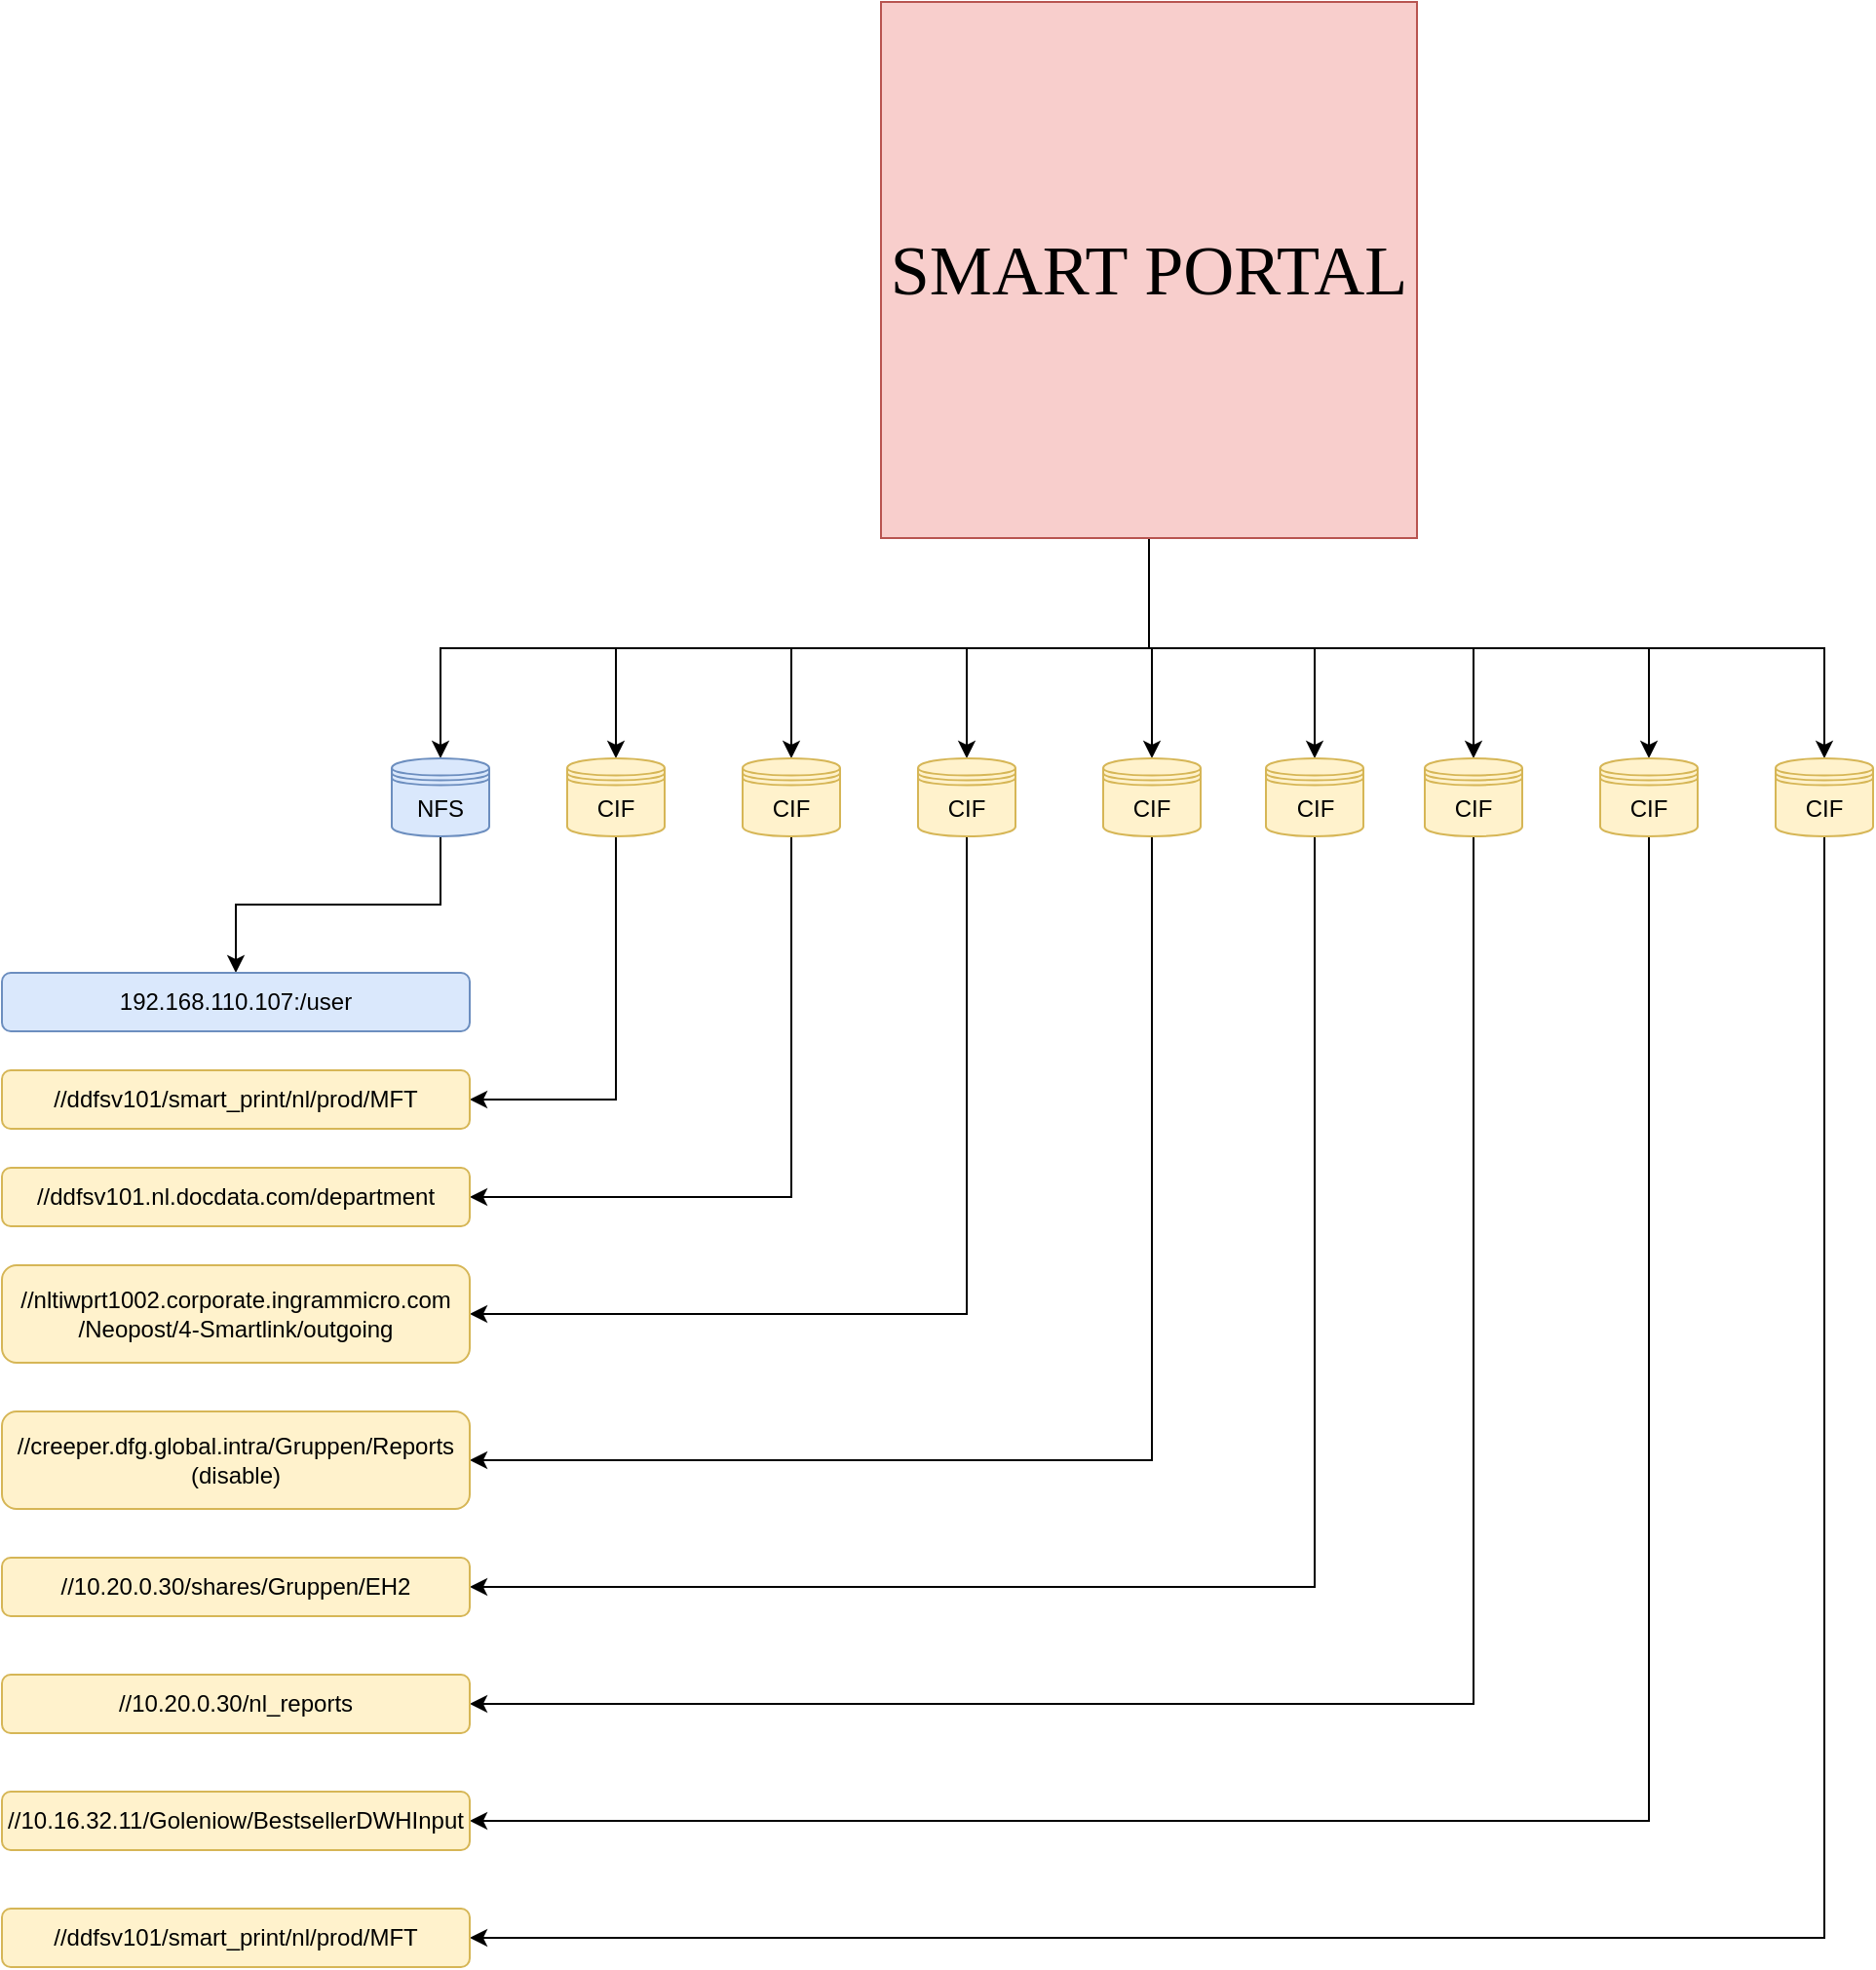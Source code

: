 <mxfile version="24.4.4" type="github">
  <diagram name="Page-1" id="k4ST1Oj8jBfEK2VYpRqA">
    <mxGraphModel dx="2323" dy="2061" grid="0" gridSize="10" guides="1" tooltips="1" connect="1" arrows="1" fold="1" page="1" pageScale="1" pageWidth="827" pageHeight="1169" math="0" shadow="0">
      <root>
        <mxCell id="0" />
        <mxCell id="1" parent="0" />
        <mxCell id="xiJxDouXg6ov9ytE2dJF-14" style="edgeStyle=orthogonalEdgeStyle;rounded=0;orthogonalLoop=1;jettySize=auto;html=1;exitX=0.5;exitY=1;exitDx=0;exitDy=0;" edge="1" parent="1" source="xiJxDouXg6ov9ytE2dJF-1" target="xiJxDouXg6ov9ytE2dJF-13">
          <mxGeometry relative="1" as="geometry" />
        </mxCell>
        <mxCell id="xiJxDouXg6ov9ytE2dJF-21" style="edgeStyle=orthogonalEdgeStyle;rounded=0;orthogonalLoop=1;jettySize=auto;html=1;entryX=0.5;entryY=0;entryDx=0;entryDy=0;exitX=0.5;exitY=1;exitDx=0;exitDy=0;" edge="1" parent="1" source="xiJxDouXg6ov9ytE2dJF-1" target="xiJxDouXg6ov9ytE2dJF-15">
          <mxGeometry relative="1" as="geometry" />
        </mxCell>
        <mxCell id="xiJxDouXg6ov9ytE2dJF-22" style="edgeStyle=orthogonalEdgeStyle;rounded=0;orthogonalLoop=1;jettySize=auto;html=1;entryX=0.5;entryY=0;entryDx=0;entryDy=0;exitX=0.5;exitY=1;exitDx=0;exitDy=0;" edge="1" parent="1" source="xiJxDouXg6ov9ytE2dJF-1" target="xiJxDouXg6ov9ytE2dJF-16">
          <mxGeometry relative="1" as="geometry" />
        </mxCell>
        <mxCell id="xiJxDouXg6ov9ytE2dJF-23" style="edgeStyle=orthogonalEdgeStyle;rounded=0;orthogonalLoop=1;jettySize=auto;html=1;entryX=0.5;entryY=0;entryDx=0;entryDy=0;" edge="1" parent="1" source="xiJxDouXg6ov9ytE2dJF-1" target="xiJxDouXg6ov9ytE2dJF-17">
          <mxGeometry relative="1" as="geometry" />
        </mxCell>
        <mxCell id="xiJxDouXg6ov9ytE2dJF-24" style="edgeStyle=orthogonalEdgeStyle;rounded=0;orthogonalLoop=1;jettySize=auto;html=1;entryX=0.5;entryY=0;entryDx=0;entryDy=0;exitX=0.5;exitY=1;exitDx=0;exitDy=0;" edge="1" parent="1" source="xiJxDouXg6ov9ytE2dJF-1" target="xiJxDouXg6ov9ytE2dJF-18">
          <mxGeometry relative="1" as="geometry" />
        </mxCell>
        <mxCell id="xiJxDouXg6ov9ytE2dJF-25" style="edgeStyle=orthogonalEdgeStyle;rounded=0;orthogonalLoop=1;jettySize=auto;html=1;entryX=0.5;entryY=0;entryDx=0;entryDy=0;exitX=0.5;exitY=1;exitDx=0;exitDy=0;" edge="1" parent="1" source="xiJxDouXg6ov9ytE2dJF-1" target="xiJxDouXg6ov9ytE2dJF-19">
          <mxGeometry relative="1" as="geometry">
            <mxPoint x="330" y="100" as="sourcePoint" />
          </mxGeometry>
        </mxCell>
        <mxCell id="xiJxDouXg6ov9ytE2dJF-26" style="edgeStyle=orthogonalEdgeStyle;rounded=0;orthogonalLoop=1;jettySize=auto;html=1;entryX=0.5;entryY=0;entryDx=0;entryDy=0;exitX=0.5;exitY=1;exitDx=0;exitDy=0;" edge="1" parent="1" source="xiJxDouXg6ov9ytE2dJF-1" target="xiJxDouXg6ov9ytE2dJF-20">
          <mxGeometry relative="1" as="geometry" />
        </mxCell>
        <mxCell id="xiJxDouXg6ov9ytE2dJF-29" style="edgeStyle=orthogonalEdgeStyle;rounded=0;orthogonalLoop=1;jettySize=auto;html=1;entryX=0.5;entryY=0;entryDx=0;entryDy=0;exitX=0.5;exitY=1;exitDx=0;exitDy=0;" edge="1" parent="1" source="xiJxDouXg6ov9ytE2dJF-1" target="xiJxDouXg6ov9ytE2dJF-27">
          <mxGeometry relative="1" as="geometry" />
        </mxCell>
        <mxCell id="xiJxDouXg6ov9ytE2dJF-30" style="edgeStyle=orthogonalEdgeStyle;rounded=0;orthogonalLoop=1;jettySize=auto;html=1;entryX=0.5;entryY=0;entryDx=0;entryDy=0;exitX=0.5;exitY=1;exitDx=0;exitDy=0;" edge="1" parent="1" source="xiJxDouXg6ov9ytE2dJF-1" target="xiJxDouXg6ov9ytE2dJF-28">
          <mxGeometry relative="1" as="geometry" />
        </mxCell>
        <mxCell id="xiJxDouXg6ov9ytE2dJF-1" value="&lt;font face=&quot;Times New Roman&quot; style=&quot;font-size: 36px;&quot;&gt;SMART PORTAL&lt;/font&gt;" style="whiteSpace=wrap;html=1;aspect=fixed;fillColor=#f8cecc;strokeColor=#b85450;" vertex="1" parent="1">
          <mxGeometry x="191" y="-188" width="275" height="275" as="geometry" />
        </mxCell>
        <mxCell id="xiJxDouXg6ov9ytE2dJF-46" style="edgeStyle=orthogonalEdgeStyle;rounded=0;orthogonalLoop=1;jettySize=auto;html=1;entryX=0.5;entryY=0;entryDx=0;entryDy=0;" edge="1" parent="1" source="xiJxDouXg6ov9ytE2dJF-13" target="xiJxDouXg6ov9ytE2dJF-41">
          <mxGeometry relative="1" as="geometry" />
        </mxCell>
        <mxCell id="xiJxDouXg6ov9ytE2dJF-13" value="NFS" style="shape=datastore;whiteSpace=wrap;html=1;fillColor=#dae8fc;strokeColor=#6c8ebf;" vertex="1" parent="1">
          <mxGeometry x="-60" y="200" width="50" height="40" as="geometry" />
        </mxCell>
        <mxCell id="xiJxDouXg6ov9ytE2dJF-48" style="edgeStyle=orthogonalEdgeStyle;rounded=0;orthogonalLoop=1;jettySize=auto;html=1;entryX=1;entryY=0.5;entryDx=0;entryDy=0;exitX=0.5;exitY=1;exitDx=0;exitDy=0;" edge="1" parent="1" source="xiJxDouXg6ov9ytE2dJF-15" target="xiJxDouXg6ov9ytE2dJF-32">
          <mxGeometry relative="1" as="geometry" />
        </mxCell>
        <mxCell id="xiJxDouXg6ov9ytE2dJF-15" value="CIF" style="shape=datastore;whiteSpace=wrap;html=1;fillColor=#fff2cc;strokeColor=#d6b656;" vertex="1" parent="1">
          <mxGeometry x="120" y="200" width="50" height="40" as="geometry" />
        </mxCell>
        <mxCell id="xiJxDouXg6ov9ytE2dJF-49" style="edgeStyle=orthogonalEdgeStyle;rounded=0;orthogonalLoop=1;jettySize=auto;html=1;entryX=1;entryY=0.5;entryDx=0;entryDy=0;exitX=0.5;exitY=1;exitDx=0;exitDy=0;" edge="1" parent="1" source="xiJxDouXg6ov9ytE2dJF-16" target="xiJxDouXg6ov9ytE2dJF-35">
          <mxGeometry relative="1" as="geometry" />
        </mxCell>
        <mxCell id="xiJxDouXg6ov9ytE2dJF-16" value="CIF" style="shape=datastore;whiteSpace=wrap;html=1;fillColor=#fff2cc;strokeColor=#d6b656;" vertex="1" parent="1">
          <mxGeometry x="210" y="200" width="50" height="40" as="geometry" />
        </mxCell>
        <mxCell id="xiJxDouXg6ov9ytE2dJF-50" style="edgeStyle=orthogonalEdgeStyle;rounded=0;orthogonalLoop=1;jettySize=auto;html=1;entryX=1;entryY=0.5;entryDx=0;entryDy=0;exitX=0.5;exitY=1;exitDx=0;exitDy=0;" edge="1" parent="1" source="xiJxDouXg6ov9ytE2dJF-17" target="xiJxDouXg6ov9ytE2dJF-40">
          <mxGeometry relative="1" as="geometry" />
        </mxCell>
        <mxCell id="xiJxDouXg6ov9ytE2dJF-17" value="CIF" style="shape=datastore;whiteSpace=wrap;html=1;fillColor=#fff2cc;strokeColor=#d6b656;" vertex="1" parent="1">
          <mxGeometry x="305" y="200" width="50" height="40" as="geometry" />
        </mxCell>
        <mxCell id="xiJxDouXg6ov9ytE2dJF-51" style="edgeStyle=orthogonalEdgeStyle;rounded=0;orthogonalLoop=1;jettySize=auto;html=1;entryX=1;entryY=0.5;entryDx=0;entryDy=0;exitX=0.5;exitY=1;exitDx=0;exitDy=0;" edge="1" parent="1" source="xiJxDouXg6ov9ytE2dJF-18" target="xiJxDouXg6ov9ytE2dJF-36">
          <mxGeometry relative="1" as="geometry" />
        </mxCell>
        <mxCell id="xiJxDouXg6ov9ytE2dJF-18" value="CIF" style="shape=datastore;whiteSpace=wrap;html=1;fillColor=#fff2cc;strokeColor=#d6b656;" vertex="1" parent="1">
          <mxGeometry x="388.5" y="200" width="50" height="40" as="geometry" />
        </mxCell>
        <mxCell id="xiJxDouXg6ov9ytE2dJF-52" style="edgeStyle=orthogonalEdgeStyle;rounded=0;orthogonalLoop=1;jettySize=auto;html=1;entryX=1;entryY=0.5;entryDx=0;entryDy=0;exitX=0.5;exitY=1;exitDx=0;exitDy=0;" edge="1" parent="1" source="xiJxDouXg6ov9ytE2dJF-19" target="xiJxDouXg6ov9ytE2dJF-42">
          <mxGeometry relative="1" as="geometry" />
        </mxCell>
        <mxCell id="xiJxDouXg6ov9ytE2dJF-19" value="CIF" style="shape=datastore;whiteSpace=wrap;html=1;fillColor=#fff2cc;strokeColor=#d6b656;" vertex="1" parent="1">
          <mxGeometry x="470" y="200" width="50" height="40" as="geometry" />
        </mxCell>
        <mxCell id="xiJxDouXg6ov9ytE2dJF-54" style="edgeStyle=orthogonalEdgeStyle;rounded=0;orthogonalLoop=1;jettySize=auto;html=1;entryX=1;entryY=0.5;entryDx=0;entryDy=0;exitX=0.5;exitY=1;exitDx=0;exitDy=0;" edge="1" parent="1" source="xiJxDouXg6ov9ytE2dJF-20" target="xiJxDouXg6ov9ytE2dJF-34">
          <mxGeometry relative="1" as="geometry" />
        </mxCell>
        <mxCell id="xiJxDouXg6ov9ytE2dJF-20" value="CIF" style="shape=datastore;whiteSpace=wrap;html=1;fillColor=#fff2cc;strokeColor=#d6b656;" vertex="1" parent="1">
          <mxGeometry x="650" y="200" width="50" height="40" as="geometry" />
        </mxCell>
        <mxCell id="xiJxDouXg6ov9ytE2dJF-53" style="edgeStyle=orthogonalEdgeStyle;rounded=0;orthogonalLoop=1;jettySize=auto;html=1;entryX=1;entryY=0.5;entryDx=0;entryDy=0;exitX=0.5;exitY=1;exitDx=0;exitDy=0;" edge="1" parent="1" source="xiJxDouXg6ov9ytE2dJF-27" target="xiJxDouXg6ov9ytE2dJF-43">
          <mxGeometry relative="1" as="geometry" />
        </mxCell>
        <mxCell id="xiJxDouXg6ov9ytE2dJF-27" value="CIF" style="shape=datastore;whiteSpace=wrap;html=1;fillColor=#fff2cc;strokeColor=#d6b656;" vertex="1" parent="1">
          <mxGeometry x="560" y="200" width="50" height="40" as="geometry" />
        </mxCell>
        <mxCell id="xiJxDouXg6ov9ytE2dJF-47" style="edgeStyle=orthogonalEdgeStyle;rounded=0;orthogonalLoop=1;jettySize=auto;html=1;entryX=1;entryY=0.5;entryDx=0;entryDy=0;exitX=0.5;exitY=1;exitDx=0;exitDy=0;" edge="1" parent="1" source="xiJxDouXg6ov9ytE2dJF-28" target="xiJxDouXg6ov9ytE2dJF-31">
          <mxGeometry relative="1" as="geometry" />
        </mxCell>
        <mxCell id="xiJxDouXg6ov9ytE2dJF-28" value="CIF" style="shape=datastore;whiteSpace=wrap;html=1;fillColor=#fff2cc;strokeColor=#d6b656;" vertex="1" parent="1">
          <mxGeometry x="30" y="200" width="50" height="40" as="geometry" />
        </mxCell>
        <mxCell id="xiJxDouXg6ov9ytE2dJF-31" value="//ddfsv101/smart_print/nl/prod/MFT" style="rounded=1;whiteSpace=wrap;html=1;fillColor=#fff2cc;strokeColor=#d6b656;" vertex="1" parent="1">
          <mxGeometry x="-260" y="360" width="240" height="30" as="geometry" />
        </mxCell>
        <mxCell id="xiJxDouXg6ov9ytE2dJF-32" value="//ddfsv101.nl.docdata.com/department" style="rounded=1;whiteSpace=wrap;html=1;fillColor=#fff2cc;strokeColor=#d6b656;" vertex="1" parent="1">
          <mxGeometry x="-260" y="410" width="240" height="30" as="geometry" />
        </mxCell>
        <mxCell id="xiJxDouXg6ov9ytE2dJF-34" value="//ddfsv101/smart_print/nl/prod/MFT" style="rounded=1;whiteSpace=wrap;html=1;fillColor=#fff2cc;strokeColor=#d6b656;" vertex="1" parent="1">
          <mxGeometry x="-260" y="790" width="240" height="30" as="geometry" />
        </mxCell>
        <mxCell id="xiJxDouXg6ov9ytE2dJF-35" value="//nltiwprt1002.corporate.ingrammicro.com&lt;div&gt;/Neopost/4-Smartlink/outgoing&lt;/div&gt;" style="rounded=1;whiteSpace=wrap;html=1;fillColor=#fff2cc;strokeColor=#d6b656;" vertex="1" parent="1">
          <mxGeometry x="-260" y="460" width="240" height="50" as="geometry" />
        </mxCell>
        <mxCell id="xiJxDouXg6ov9ytE2dJF-36" value="//10.20.0.30/shares/Gruppen/EH2" style="rounded=1;whiteSpace=wrap;html=1;fillColor=#fff2cc;strokeColor=#d6b656;" vertex="1" parent="1">
          <mxGeometry x="-260" y="610" width="240" height="30" as="geometry" />
        </mxCell>
        <mxCell id="xiJxDouXg6ov9ytE2dJF-40" value="//creeper.dfg.global.intra/Gruppen/Reports (disable)" style="rounded=1;whiteSpace=wrap;html=1;fillColor=#fff2cc;strokeColor=#d6b656;" vertex="1" parent="1">
          <mxGeometry x="-260" y="535" width="240" height="50" as="geometry" />
        </mxCell>
        <mxCell id="xiJxDouXg6ov9ytE2dJF-41" value="192.168.110.107:/user" style="rounded=1;whiteSpace=wrap;html=1;fillColor=#dae8fc;strokeColor=#6c8ebf;" vertex="1" parent="1">
          <mxGeometry x="-260" y="310" width="240" height="30" as="geometry" />
        </mxCell>
        <mxCell id="xiJxDouXg6ov9ytE2dJF-42" value="//10.20.0.30/nl_reports" style="rounded=1;whiteSpace=wrap;html=1;fillColor=#fff2cc;strokeColor=#d6b656;" vertex="1" parent="1">
          <mxGeometry x="-260" y="670" width="240" height="30" as="geometry" />
        </mxCell>
        <mxCell id="xiJxDouXg6ov9ytE2dJF-43" value="//10.16.32.11/Goleniow/BestsellerDWHInput" style="rounded=1;whiteSpace=wrap;html=1;fillColor=#fff2cc;strokeColor=#d6b656;" vertex="1" parent="1">
          <mxGeometry x="-260" y="730" width="240" height="30" as="geometry" />
        </mxCell>
      </root>
    </mxGraphModel>
  </diagram>
</mxfile>
